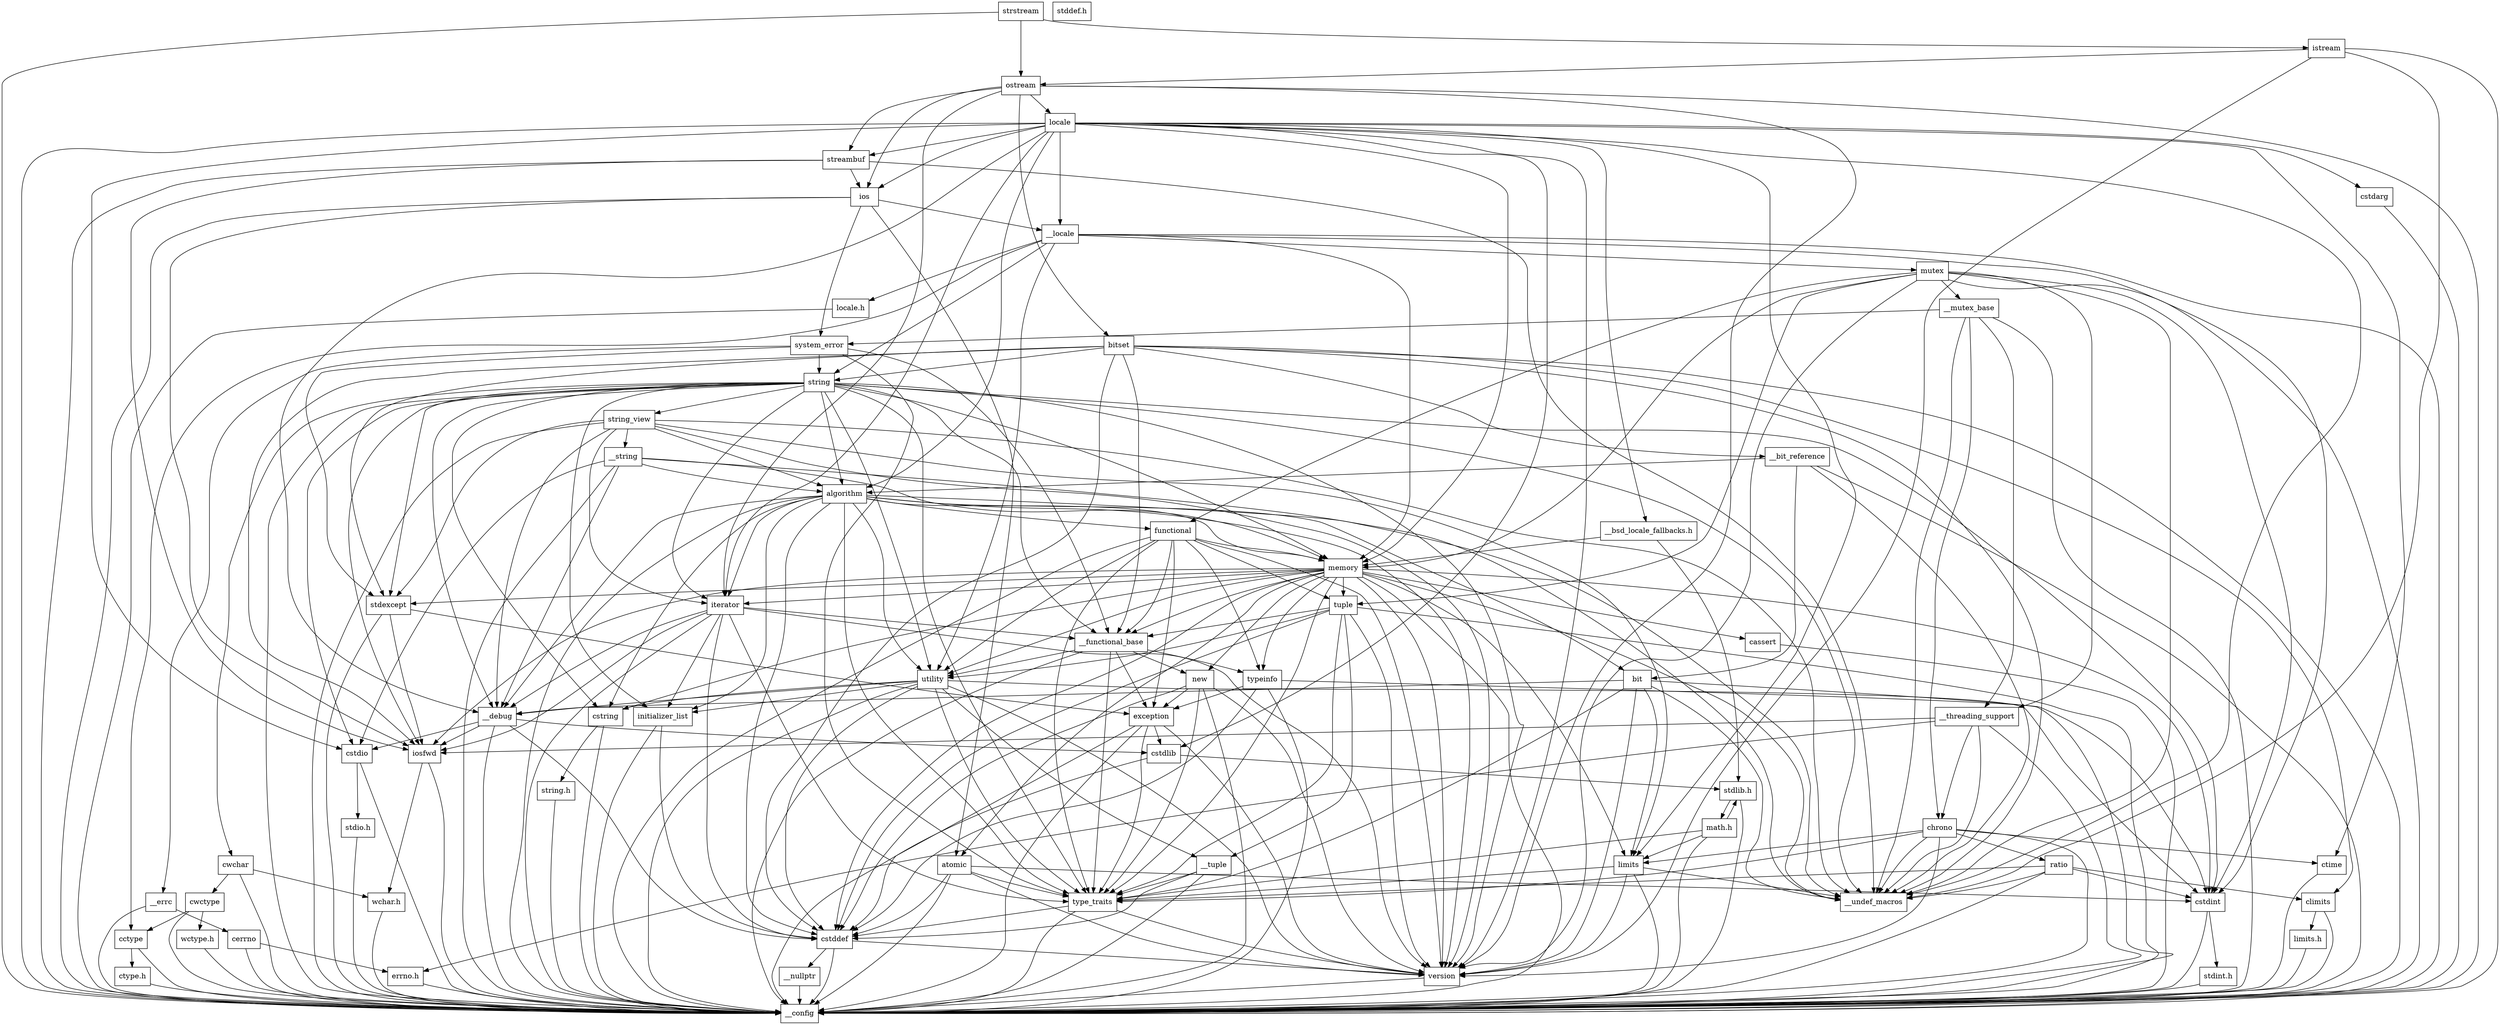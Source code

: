 digraph "dependencies" {
  header_1 [ shape="box", label="strstream"];
  header_2 [ shape="box", label="__config"];
  header_11 [ shape="box", label="ostream"];
  header_12 [ shape="box", label="ios"];
  header_13 [ shape="box", label="iosfwd"];
  header_14 [ shape="box", label="wchar.h"];
  header_19 [ shape="box", label="stddef.h"];
  header_30 [ shape="box", label="__locale"];
  header_31 [ shape="box", label="string"];
  header_32 [ shape="box", label="string_view"];
  header_33 [ shape="box", label="__string"];
  header_34 [ shape="box", label="algorithm"];
  header_35 [ shape="box", label="initializer_list"];
  header_36 [ shape="box", label="cstddef"];
  header_37 [ shape="box", label="version"];
  header_39 [ shape="box", label="__nullptr"];
  header_40 [ shape="box", label="type_traits"];
  header_41 [ shape="box", label="cstring"];
  header_42 [ shape="box", label="string.h"];
  header_45 [ shape="box", label="utility"];
  header_46 [ shape="box", label="__tuple"];
  header_47 [ shape="box", label="cstdint"];
  header_48 [ shape="box", label="stdint.h"];
  header_55 [ shape="box", label="__debug"];
  header_56 [ shape="box", label="cstdlib"];
  header_57 [ shape="box", label="stdlib.h"];
  header_82 [ shape="box", label="math.h"];
  header_94 [ shape="box", label="limits"];
  header_95 [ shape="box", label="__undef_macros"];
  header_96 [ shape="box", label="cstdio"];
  header_97 [ shape="box", label="stdio.h"];
  header_106 [ shape="box", label="memory"];
  header_107 [ shape="box", label="typeinfo"];
  header_108 [ shape="box", label="exception"];
  header_109 [ shape="box", label="new"];
  header_110 [ shape="box", label="iterator"];
  header_111 [ shape="box", label="__functional_base"];
  header_112 [ shape="box", label="tuple"];
  header_113 [ shape="box", label="stdexcept"];
  header_114 [ shape="box", label="cassert"];
  header_116 [ shape="box", label="atomic"];
  header_117 [ shape="box", label="functional"];
  header_118 [ shape="box", label="bit"];
  header_119 [ shape="box", label="cwchar"];
  header_120 [ shape="box", label="cwctype"];
  header_121 [ shape="box", label="cctype"];
  header_122 [ shape="box", label="ctype.h"];
  header_124 [ shape="box", label="wctype.h"];
  header_127 [ shape="box", label="mutex"];
  header_128 [ shape="box", label="__mutex_base"];
  header_129 [ shape="box", label="chrono"];
  header_130 [ shape="box", label="ctime"];
  header_136 [ shape="box", label="ratio"];
  header_137 [ shape="box", label="climits"];
  header_138 [ shape="box", label="limits.h"];
  header_147 [ shape="box", label="system_error"];
  header_148 [ shape="box", label="__errc"];
  header_149 [ shape="box", label="cerrno"];
  header_150 [ shape="box", label="errno.h"];
  header_158 [ shape="box", label="__threading_support"];
  header_164 [ shape="box", label="locale.h"];
  header_167 [ shape="box", label="streambuf"];
  header_168 [ shape="box", label="locale"];
  header_169 [ shape="box", label="cstdarg"];
  header_171 [ shape="box", label="__bsd_locale_fallbacks.h"];
  header_172 [ shape="box", label="bitset"];
  header_173 [ shape="box", label="__bit_reference"];
  header_174 [ shape="box", label="istream"];
  header_138 -> header_2;
  header_46 -> header_2;
  header_46 -> header_36;
  header_46 -> header_40;
  header_32 -> header_2;
  header_32 -> header_33;
  header_32 -> header_34;
  header_32 -> header_110;
  header_32 -> header_94;
  header_32 -> header_113;
  header_32 -> header_37;
  header_32 -> header_55;
  header_32 -> header_95;
  header_106 -> header_2;
  header_106 -> header_40;
  header_106 -> header_107;
  header_106 -> header_36;
  header_106 -> header_47;
  header_106 -> header_109;
  header_106 -> header_45;
  header_106 -> header_94;
  header_106 -> header_110;
  header_106 -> header_111;
  header_106 -> header_13;
  header_106 -> header_112;
  header_106 -> header_113;
  header_106 -> header_41;
  header_106 -> header_114;
  header_106 -> header_116;
  header_106 -> header_37;
  header_106 -> header_95;
  header_116 -> header_2;
  header_116 -> header_36;
  header_116 -> header_47;
  header_116 -> header_40;
  header_116 -> header_37;
  header_136 -> header_2;
  header_136 -> header_47;
  header_136 -> header_137;
  header_136 -> header_40;
  header_136 -> header_95;
  header_42 -> header_2;
  header_171 -> header_57;
  header_171 -> header_106;
  header_147 -> header_148;
  header_147 -> header_40;
  header_147 -> header_113;
  header_147 -> header_111;
  header_147 -> header_31;
  header_45 -> header_2;
  header_45 -> header_46;
  header_45 -> header_40;
  header_45 -> header_35;
  header_45 -> header_36;
  header_45 -> header_41;
  header_45 -> header_47;
  header_45 -> header_37;
  header_45 -> header_55;
  header_37 -> header_2;
  header_33 -> header_2;
  header_33 -> header_34;
  header_33 -> header_96;
  header_33 -> header_106;
  header_33 -> header_55;
  header_33 -> header_95;
  header_127 -> header_2;
  header_127 -> header_128;
  header_127 -> header_47;
  header_127 -> header_117;
  header_127 -> header_106;
  header_127 -> header_112;
  header_127 -> header_37;
  header_127 -> header_158;
  header_127 -> header_95;
  header_114 -> header_2;
  header_82 -> header_2;
  header_82 -> header_57;
  header_82 -> header_40;
  header_82 -> header_94;
  header_109 -> header_2;
  header_109 -> header_108;
  header_109 -> header_40;
  header_109 -> header_36;
  header_109 -> header_37;
  header_108 -> header_2;
  header_108 -> header_36;
  header_108 -> header_56;
  header_108 -> header_40;
  header_108 -> header_37;
  header_128 -> header_2;
  header_128 -> header_129;
  header_128 -> header_147;
  header_128 -> header_158;
  header_128 -> header_95;
  header_158 -> header_2;
  header_158 -> header_129;
  header_158 -> header_13;
  header_158 -> header_150;
  header_158 -> header_95;
  header_55 -> header_2;
  header_55 -> header_13;
  header_55 -> header_56;
  header_55 -> header_96;
  header_55 -> header_36;
  header_149 -> header_2;
  header_149 -> header_150;
  header_119 -> header_2;
  header_119 -> header_120;
  header_119 -> header_14;
  header_36 -> header_2;
  header_36 -> header_37;
  header_36 -> header_39;
  header_40 -> header_2;
  header_40 -> header_36;
  header_40 -> header_37;
  header_56 -> header_2;
  header_56 -> header_57;
  header_107 -> header_2;
  header_107 -> header_108;
  header_107 -> header_36;
  header_107 -> header_47;
  header_122 -> header_2;
  header_35 -> header_2;
  header_35 -> header_36;
  header_117 -> header_2;
  header_117 -> header_40;
  header_117 -> header_107;
  header_117 -> header_108;
  header_117 -> header_106;
  header_117 -> header_112;
  header_117 -> header_45;
  header_117 -> header_37;
  header_117 -> header_111;
  header_34 -> header_2;
  header_34 -> header_35;
  header_34 -> header_40;
  header_34 -> header_41;
  header_34 -> header_45;
  header_34 -> header_106;
  header_34 -> header_117;
  header_34 -> header_110;
  header_34 -> header_36;
  header_34 -> header_118;
  header_34 -> header_37;
  header_34 -> header_55;
  header_34 -> header_95;
  header_57 -> header_2;
  header_57 -> header_82;
  header_137 -> header_2;
  header_137 -> header_138;
  header_41 -> header_2;
  header_41 -> header_42;
  header_167 -> header_2;
  header_167 -> header_13;
  header_167 -> header_12;
  header_167 -> header_95;
  header_173 -> header_2;
  header_173 -> header_118;
  header_173 -> header_34;
  header_173 -> header_95;
  header_121 -> header_2;
  header_121 -> header_122;
  header_48 -> header_2;
  header_111 -> header_2;
  header_111 -> header_40;
  header_111 -> header_107;
  header_111 -> header_108;
  header_111 -> header_109;
  header_111 -> header_45;
  header_174 -> header_2;
  header_174 -> header_37;
  header_174 -> header_11;
  header_174 -> header_95;
  header_47 -> header_2;
  header_47 -> header_48;
  header_150 -> header_2;
  header_13 -> header_2;
  header_13 -> header_14;
  header_94 -> header_2;
  header_94 -> header_40;
  header_94 -> header_95;
  header_94 -> header_37;
  header_148 -> header_2;
  header_148 -> header_149;
  header_129 -> header_2;
  header_129 -> header_130;
  header_129 -> header_40;
  header_129 -> header_136;
  header_129 -> header_94;
  header_129 -> header_37;
  header_129 -> header_95;
  header_169 -> header_2;
  header_14 -> header_2;
  header_172 -> header_2;
  header_172 -> header_173;
  header_172 -> header_36;
  header_172 -> header_137;
  header_172 -> header_31;
  header_172 -> header_113;
  header_172 -> header_13;
  header_172 -> header_111;
  header_172 -> header_95;
  header_110 -> header_2;
  header_110 -> header_13;
  header_110 -> header_111;
  header_110 -> header_40;
  header_110 -> header_36;
  header_110 -> header_35;
  header_110 -> header_37;
  header_110 -> header_55;
  header_130 -> header_2;
  header_30 -> header_2;
  header_30 -> header_31;
  header_30 -> header_106;
  header_30 -> header_45;
  header_30 -> header_127;
  header_30 -> header_47;
  header_30 -> header_121;
  header_30 -> header_164;
  header_168 -> header_2;
  header_168 -> header_30;
  header_168 -> header_55;
  header_168 -> header_34;
  header_168 -> header_106;
  header_168 -> header_12;
  header_168 -> header_167;
  header_168 -> header_110;
  header_168 -> header_94;
  header_168 -> header_37;
  header_168 -> header_169;
  header_168 -> header_56;
  header_168 -> header_130;
  header_168 -> header_96;
  header_168 -> header_171;
  header_168 -> header_95;
  header_11 -> header_2;
  header_11 -> header_12;
  header_11 -> header_167;
  header_11 -> header_168;
  header_11 -> header_110;
  header_11 -> header_172;
  header_11 -> header_37;
  header_164 -> header_2;
  header_31 -> header_2;
  header_31 -> header_32;
  header_31 -> header_13;
  header_31 -> header_41;
  header_31 -> header_96;
  header_31 -> header_119;
  header_31 -> header_34;
  header_31 -> header_110;
  header_31 -> header_45;
  header_31 -> header_106;
  header_31 -> header_113;
  header_31 -> header_40;
  header_31 -> header_35;
  header_31 -> header_111;
  header_31 -> header_37;
  header_31 -> header_47;
  header_31 -> header_55;
  header_31 -> header_95;
  header_112 -> header_2;
  header_112 -> header_46;
  header_112 -> header_36;
  header_112 -> header_40;
  header_112 -> header_111;
  header_112 -> header_45;
  header_112 -> header_37;
  header_97 -> header_2;
  header_1 -> header_2;
  header_1 -> header_11;
  header_1 -> header_174;
  header_39 -> header_2;
  header_118 -> header_2;
  header_118 -> header_94;
  header_118 -> header_40;
  header_118 -> header_37;
  header_118 -> header_55;
  header_118 -> header_95;
  header_12 -> header_2;
  header_12 -> header_13;
  header_12 -> header_30;
  header_12 -> header_147;
  header_12 -> header_116;
  header_124 -> header_2;
  header_96 -> header_2;
  header_96 -> header_97;
  header_120 -> header_2;
  header_120 -> header_121;
  header_120 -> header_124;
  header_113 -> header_2;
  header_113 -> header_108;
  header_113 -> header_13;
}